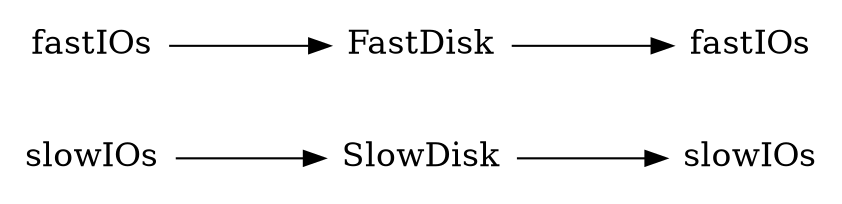 digraph G {
	size="11,8";
	compound=true;
	ranksep=1.0;
	rankdir=LR;
	node [shape=plaintext, fontsize=16, label=""];
	src_slowIOs[label=slowIOs];
	snk_slowIOs[label=slowIOs];
	src_fastIOs[label=fastIOs];
	snk_fastIOs[label=fastIOs];
	SlowDisk [shape=none, label=SlowDisk, image="node-single.png"];
	FastDisk [shape=none, label=FastDisk, image="node-single.png"];
	src_slowIOs ->	SlowDisk ->	snk_slowIOs;
	src_fastIOs ->	FastDisk ->	snk_fastIOs;
}
